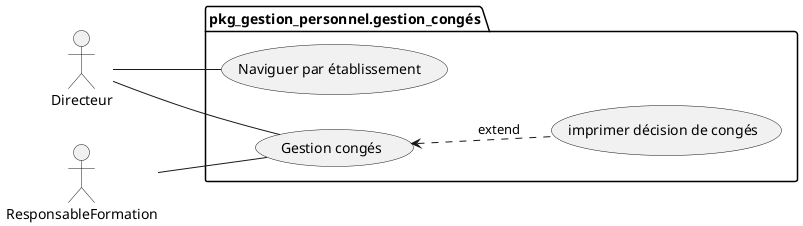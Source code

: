 @startuml uses_cases_pkg_GestionConge
left to right direction

actor Directeur as directeur
actor ResponsableFormation as responsableFormation

package pkg_gestion_personnel.gestion_congés {

  directeur -- (Naviguer par établissement )
  directeur -- (Gestion congés)
  responsableFormation -- (Gestion congés)
  (Gestion congés) <.. (imprimer décision de congés) : extend

}

@enduml
